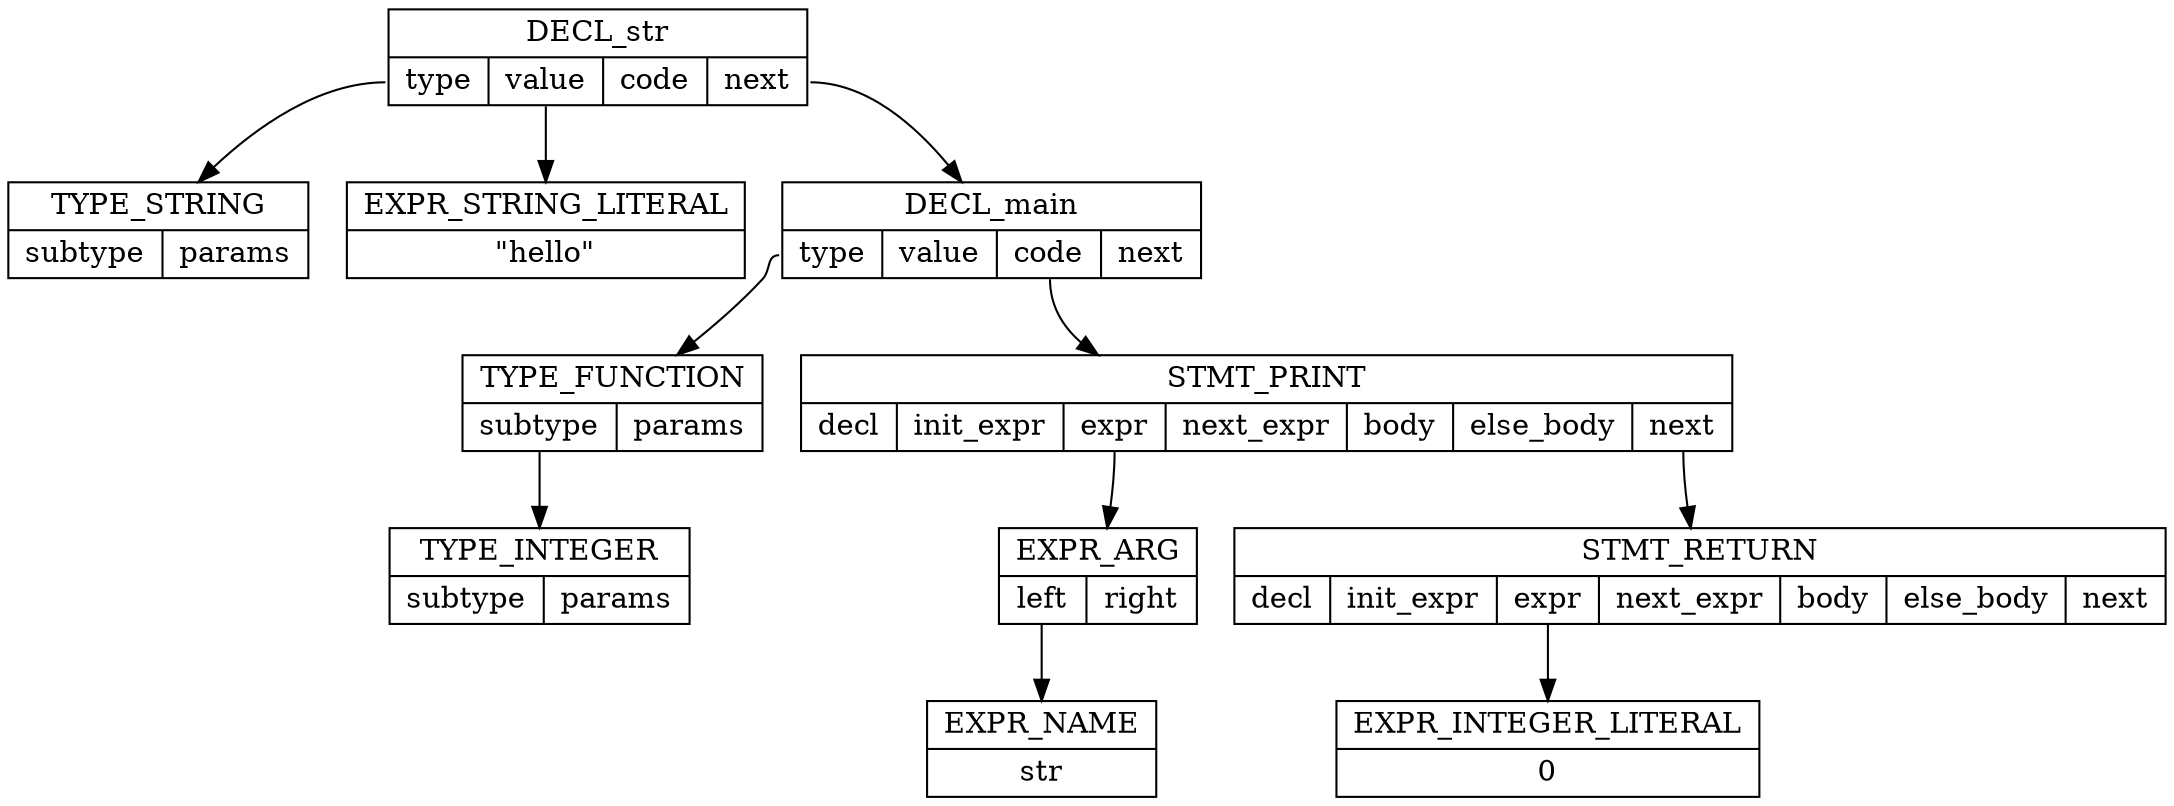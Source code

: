 digraph AST {

node [shape=record]

DECL_0 [label="{DECL_str | { <type> type | <value> value | <code> code | <next> next }}"];

TYPE_1 [label="{TYPE_STRING| { <subtype> subtype | <params> params}}"];

DECL_0:type -> TYPE_1;

EXPR_1 [label="{EXPR_STRING_LITERAL | { \"hello\" }}"];

DECL_0:value -> EXPR_1;

DECL_0:next -> DECL_2;

DECL_2 [label="{DECL_main | { <type> type | <value> value | <code> code | <next> next }}"];

TYPE_3 [label="{TYPE_FUNCTION| { <subtype> subtype | <params> params}}"];

SUBTYPE_3 [label="{TYPE_INTEGER | { <subtype> subtype | <params> params }}"];

TYPE_3:subtype -> SUBTYPE_3;

DECL_2:type -> TYPE_3;

STMT_4 [label="{STMT_PRINT | { <decl> decl | <init_expr> init_expr | <expr> expr | <next_expr> next_expr | <body> body | <else_body> else_body | <next> next }}"];

EXPR_5 [label="{EXPR_ARG | { <left> left | <right> right }}"];

EXPR_6 [label="{EXPR_NAME | { str }}"];

EXPR_5:left -> EXPR_6;

STMT_4:expr -> EXPR_5;

STMT_7 [label="{STMT_RETURN | { <decl> decl | <init_expr> init_expr | <expr> expr | <next_expr> next_expr | <body> body | <else_body> else_body | <next> next }}"];

EXPR_8 [label="{EXPR_INTEGER_LITERAL | { 0 }}"];

STMT_7:expr -> EXPR_8;

STMT_4:next -> STMT_7;

DECL_2:code -> STMT_4;

}

